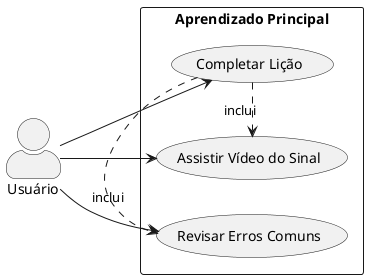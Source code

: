 @startuml
left to right direction
skinparam actorStyle awesome

actor "Usuário" as User

rectangle "Aprendizado Principal" {
  User --> (Completar Lição)
  User --> (Assistir Vídeo do Sinal)
  User --> (Revisar Erros Comuns)

  (Completar Lição) .> (Assistir Vídeo do Sinal) : inclui
  (Completar Lição) .> (Revisar Erros Comuns) : inclui
}
@enduml